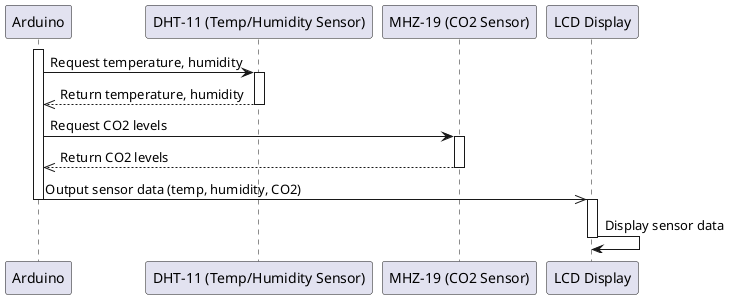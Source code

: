 @startuml
participant "Arduino" as Arduino
participant "DHT-11 (Temp/Humidity Sensor)" as DHT11
participant "MHZ-19 (CO2 Sensor)" as MHZ19
participant "LCD Display" as LCD

' Arduino requests temperature and humidity data from the DHT-11 sensor
activate Arduino
Arduino -> DHT11: Request temperature, humidity
activate DHT11
DHT11 -->> Arduino: Return temperature, humidity
deactivate DHT11

' Arduino requests CO2 data from the MHZ-19 sensor
Arduino -> MHZ19: Request CO2 levels
activate MHZ19
MHZ19 -->> Arduino: Return CO2 levels
deactivate MHZ19

' Arduino outputs sensor data to the LCD display
Arduino ->> LCD: Output sensor data (temp, humidity, CO2)
deactivate Arduino

' LCD displays the sensor data
activate LCD
LCD -> LCD: Display sensor data
deactivate LCD


@enduml
